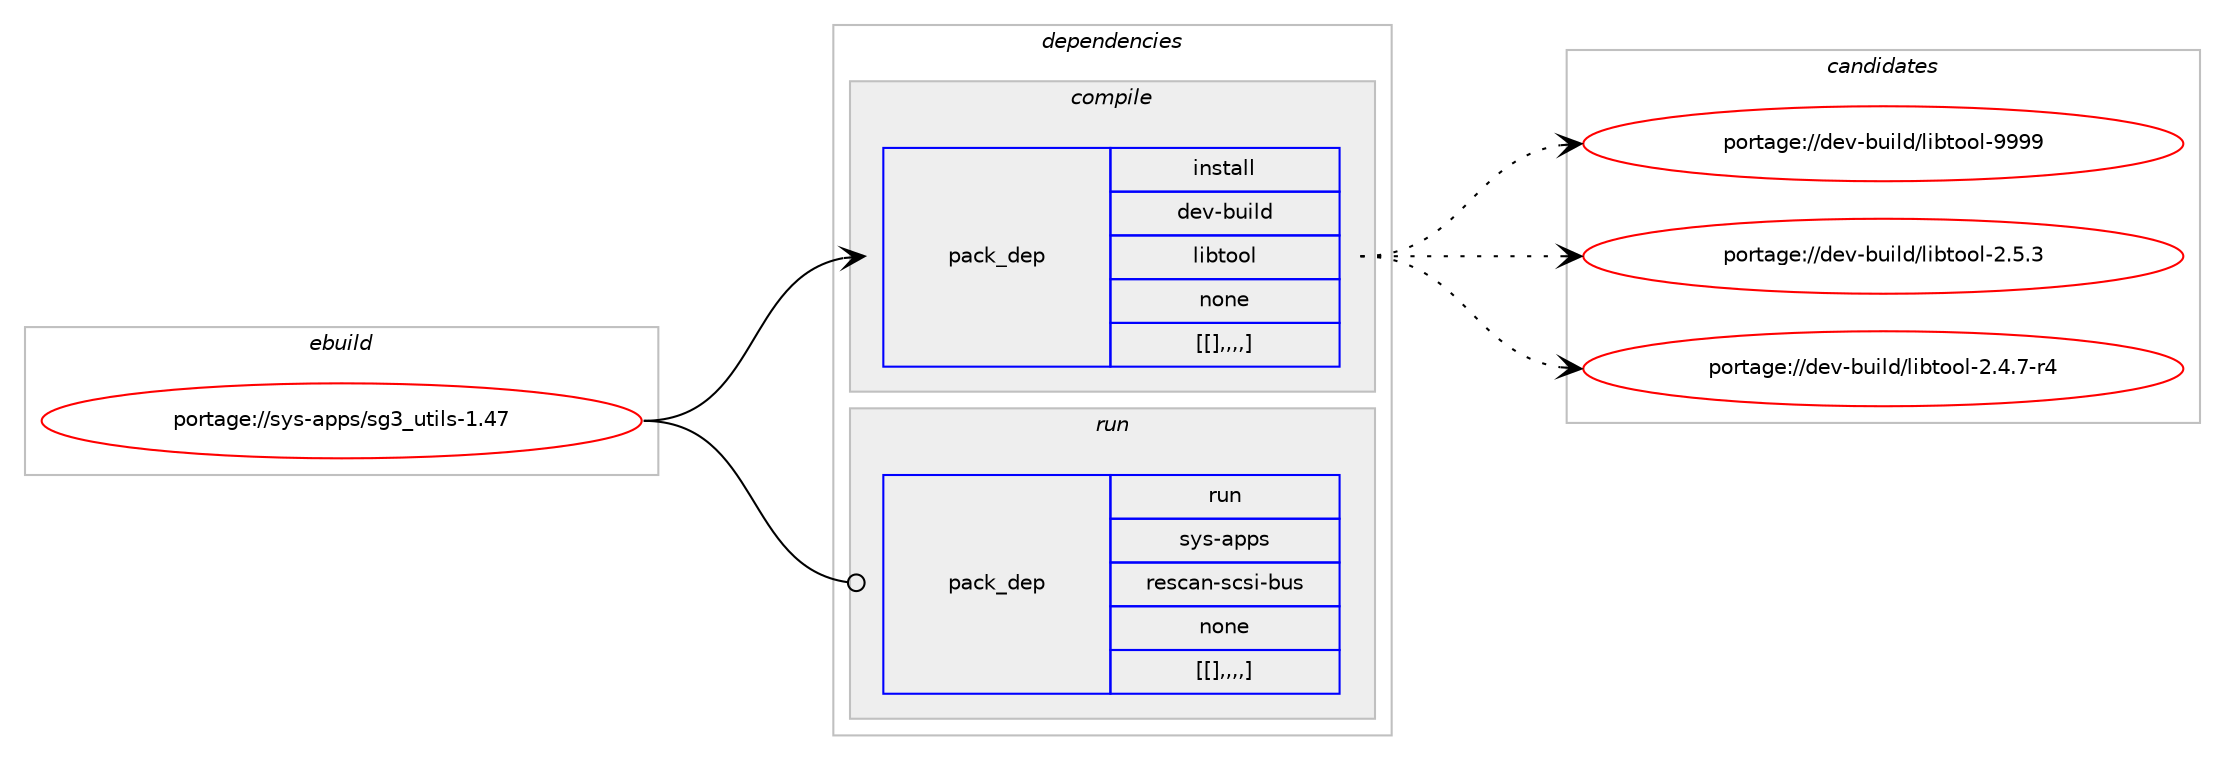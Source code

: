 digraph prolog {

# *************
# Graph options
# *************

newrank=true;
concentrate=true;
compound=true;
graph [rankdir=LR,fontname=Helvetica,fontsize=10,ranksep=1.5];#, ranksep=2.5, nodesep=0.2];
edge  [arrowhead=vee];
node  [fontname=Helvetica,fontsize=10];

# **********
# The ebuild
# **********

subgraph cluster_leftcol {
color=gray;
label=<<i>ebuild</i>>;
id [label="portage://sys-apps/sg3_utils-1.47", color=red, width=4, href="../sys-apps/sg3_utils-1.47.svg"];
}

# ****************
# The dependencies
# ****************

subgraph cluster_midcol {
color=gray;
label=<<i>dependencies</i>>;
subgraph cluster_compile {
fillcolor="#eeeeee";
style=filled;
label=<<i>compile</i>>;
subgraph pack826 {
dependency1031 [label=<<TABLE BORDER="0" CELLBORDER="1" CELLSPACING="0" CELLPADDING="4" WIDTH="220"><TR><TD ROWSPAN="6" CELLPADDING="30">pack_dep</TD></TR><TR><TD WIDTH="110">install</TD></TR><TR><TD>dev-build</TD></TR><TR><TD>libtool</TD></TR><TR><TD>none</TD></TR><TR><TD>[[],,,,]</TD></TR></TABLE>>, shape=none, color=blue];
}
id:e -> dependency1031:w [weight=20,style="solid",arrowhead="vee"];
}
subgraph cluster_compileandrun {
fillcolor="#eeeeee";
style=filled;
label=<<i>compile and run</i>>;
}
subgraph cluster_run {
fillcolor="#eeeeee";
style=filled;
label=<<i>run</i>>;
subgraph pack827 {
dependency1032 [label=<<TABLE BORDER="0" CELLBORDER="1" CELLSPACING="0" CELLPADDING="4" WIDTH="220"><TR><TD ROWSPAN="6" CELLPADDING="30">pack_dep</TD></TR><TR><TD WIDTH="110">run</TD></TR><TR><TD>sys-apps</TD></TR><TR><TD>rescan-scsi-bus</TD></TR><TR><TD>none</TD></TR><TR><TD>[[],,,,]</TD></TR></TABLE>>, shape=none, color=blue];
}
id:e -> dependency1032:w [weight=20,style="solid",arrowhead="odot"];
}
}

# **************
# The candidates
# **************

subgraph cluster_choices {
rank=same;
color=gray;
label=<<i>candidates</i>>;

subgraph choice802 {
color=black;
nodesep=1;
choice100101118459811710510810047108105981161111111084557575757 [label="portage://dev-build/libtool-9999", color=red, width=4,href="../dev-build/libtool-9999.svg"];
choice10010111845981171051081004710810598116111111108455046534651 [label="portage://dev-build/libtool-2.5.3", color=red, width=4,href="../dev-build/libtool-2.5.3.svg"];
choice100101118459811710510810047108105981161111111084550465246554511452 [label="portage://dev-build/libtool-2.4.7-r4", color=red, width=4,href="../dev-build/libtool-2.4.7-r4.svg"];
dependency1031:e -> choice100101118459811710510810047108105981161111111084557575757:w [style=dotted,weight="100"];
dependency1031:e -> choice10010111845981171051081004710810598116111111108455046534651:w [style=dotted,weight="100"];
dependency1031:e -> choice100101118459811710510810047108105981161111111084550465246554511452:w [style=dotted,weight="100"];
}
subgraph choice804 {
color=black;
nodesep=1;
}
}

}
